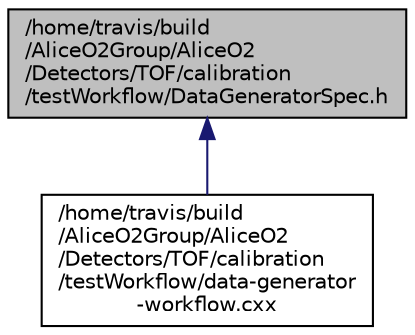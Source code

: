 digraph "/home/travis/build/AliceO2Group/AliceO2/Detectors/TOF/calibration/testWorkflow/DataGeneratorSpec.h"
{
 // INTERACTIVE_SVG=YES
  bgcolor="transparent";
  edge [fontname="Helvetica",fontsize="10",labelfontname="Helvetica",labelfontsize="10"];
  node [fontname="Helvetica",fontsize="10",shape=record];
  Node176 [label="/home/travis/build\l/AliceO2Group/AliceO2\l/Detectors/TOF/calibration\l/testWorkflow/DataGeneratorSpec.h",height=0.2,width=0.4,color="black", fillcolor="grey75", style="filled", fontcolor="black"];
  Node176 -> Node177 [dir="back",color="midnightblue",fontsize="10",style="solid",fontname="Helvetica"];
  Node177 [label="/home/travis/build\l/AliceO2Group/AliceO2\l/Detectors/TOF/calibration\l/testWorkflow/data-generator\l-workflow.cxx",height=0.2,width=0.4,color="black",URL="$d2/ddf/data-generator-workflow_8cxx.html"];
}
